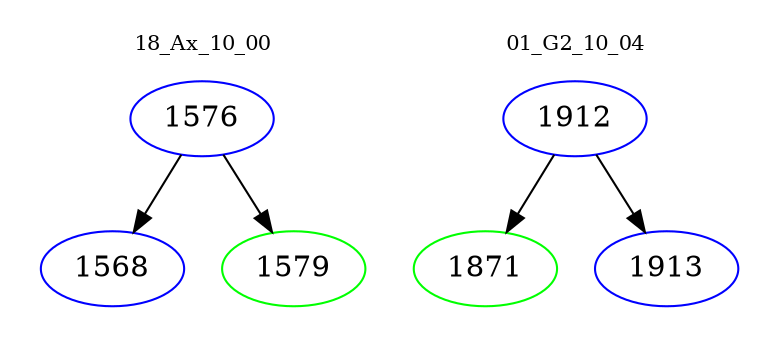 digraph{
subgraph cluster_0 {
color = white
label = "18_Ax_10_00";
fontsize=10;
T0_1576 [label="1576", color="blue"]
T0_1576 -> T0_1568 [color="black"]
T0_1568 [label="1568", color="blue"]
T0_1576 -> T0_1579 [color="black"]
T0_1579 [label="1579", color="green"]
}
subgraph cluster_1 {
color = white
label = "01_G2_10_04";
fontsize=10;
T1_1912 [label="1912", color="blue"]
T1_1912 -> T1_1871 [color="black"]
T1_1871 [label="1871", color="green"]
T1_1912 -> T1_1913 [color="black"]
T1_1913 [label="1913", color="blue"]
}
}
